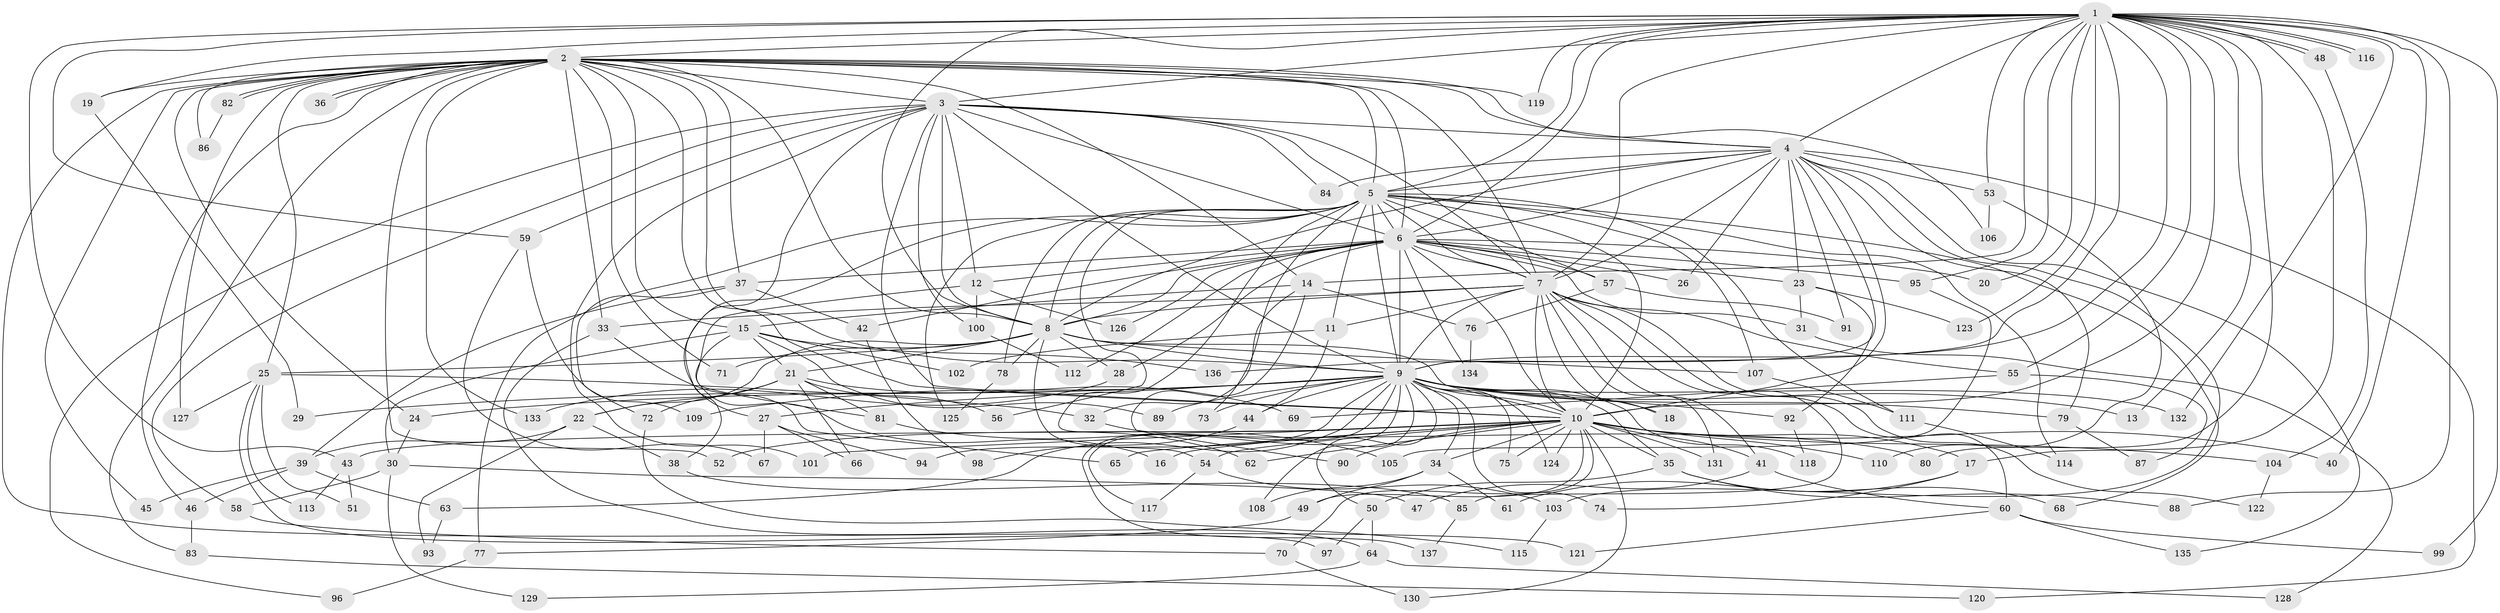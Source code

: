 // Generated by graph-tools (version 1.1) at 2025/10/02/27/25 16:10:56]
// undirected, 137 vertices, 299 edges
graph export_dot {
graph [start="1"]
  node [color=gray90,style=filled];
  1;
  2;
  3;
  4;
  5;
  6;
  7;
  8;
  9;
  10;
  11;
  12;
  13;
  14;
  15;
  16;
  17;
  18;
  19;
  20;
  21;
  22;
  23;
  24;
  25;
  26;
  27;
  28;
  29;
  30;
  31;
  32;
  33;
  34;
  35;
  36;
  37;
  38;
  39;
  40;
  41;
  42;
  43;
  44;
  45;
  46;
  47;
  48;
  49;
  50;
  51;
  52;
  53;
  54;
  55;
  56;
  57;
  58;
  59;
  60;
  61;
  62;
  63;
  64;
  65;
  66;
  67;
  68;
  69;
  70;
  71;
  72;
  73;
  74;
  75;
  76;
  77;
  78;
  79;
  80;
  81;
  82;
  83;
  84;
  85;
  86;
  87;
  88;
  89;
  90;
  91;
  92;
  93;
  94;
  95;
  96;
  97;
  98;
  99;
  100;
  101;
  102;
  103;
  104;
  105;
  106;
  107;
  108;
  109;
  110;
  111;
  112;
  113;
  114;
  115;
  116;
  117;
  118;
  119;
  120;
  121;
  122;
  123;
  124;
  125;
  126;
  127;
  128;
  129;
  130;
  131;
  132;
  133;
  134;
  135;
  136;
  137;
  1 -- 2;
  1 -- 3;
  1 -- 4;
  1 -- 5;
  1 -- 6;
  1 -- 7;
  1 -- 8;
  1 -- 9;
  1 -- 10;
  1 -- 13;
  1 -- 14;
  1 -- 17;
  1 -- 19;
  1 -- 20;
  1 -- 40;
  1 -- 43;
  1 -- 48;
  1 -- 48;
  1 -- 53;
  1 -- 55;
  1 -- 59;
  1 -- 80;
  1 -- 88;
  1 -- 95;
  1 -- 99;
  1 -- 116;
  1 -- 116;
  1 -- 119;
  1 -- 123;
  1 -- 132;
  1 -- 136;
  2 -- 3;
  2 -- 4;
  2 -- 5;
  2 -- 6;
  2 -- 7;
  2 -- 8;
  2 -- 9;
  2 -- 10;
  2 -- 14;
  2 -- 15;
  2 -- 19;
  2 -- 24;
  2 -- 25;
  2 -- 33;
  2 -- 36;
  2 -- 36;
  2 -- 37;
  2 -- 45;
  2 -- 46;
  2 -- 52;
  2 -- 71;
  2 -- 82;
  2 -- 82;
  2 -- 83;
  2 -- 86;
  2 -- 106;
  2 -- 119;
  2 -- 121;
  2 -- 127;
  2 -- 133;
  3 -- 4;
  3 -- 5;
  3 -- 6;
  3 -- 7;
  3 -- 8;
  3 -- 9;
  3 -- 10;
  3 -- 12;
  3 -- 27;
  3 -- 58;
  3 -- 59;
  3 -- 84;
  3 -- 96;
  3 -- 100;
  3 -- 101;
  4 -- 5;
  4 -- 6;
  4 -- 7;
  4 -- 8;
  4 -- 9;
  4 -- 10;
  4 -- 23;
  4 -- 26;
  4 -- 53;
  4 -- 79;
  4 -- 84;
  4 -- 91;
  4 -- 103;
  4 -- 120;
  4 -- 135;
  5 -- 6;
  5 -- 7;
  5 -- 8;
  5 -- 9;
  5 -- 10;
  5 -- 11;
  5 -- 38;
  5 -- 56;
  5 -- 57;
  5 -- 62;
  5 -- 68;
  5 -- 73;
  5 -- 77;
  5 -- 78;
  5 -- 107;
  5 -- 111;
  5 -- 114;
  5 -- 125;
  6 -- 7;
  6 -- 8;
  6 -- 9;
  6 -- 10;
  6 -- 12;
  6 -- 20;
  6 -- 23;
  6 -- 26;
  6 -- 28;
  6 -- 31;
  6 -- 37;
  6 -- 42;
  6 -- 57;
  6 -- 95;
  6 -- 112;
  6 -- 126;
  6 -- 134;
  7 -- 8;
  7 -- 9;
  7 -- 10;
  7 -- 11;
  7 -- 18;
  7 -- 33;
  7 -- 41;
  7 -- 55;
  7 -- 60;
  7 -- 85;
  7 -- 122;
  7 -- 131;
  8 -- 9;
  8 -- 10;
  8 -- 21;
  8 -- 22;
  8 -- 25;
  8 -- 28;
  8 -- 54;
  8 -- 71;
  8 -- 78;
  8 -- 107;
  9 -- 10;
  9 -- 13;
  9 -- 18;
  9 -- 24;
  9 -- 27;
  9 -- 29;
  9 -- 34;
  9 -- 35;
  9 -- 44;
  9 -- 50;
  9 -- 63;
  9 -- 73;
  9 -- 74;
  9 -- 75;
  9 -- 79;
  9 -- 89;
  9 -- 92;
  9 -- 94;
  9 -- 108;
  9 -- 109;
  9 -- 117;
  9 -- 118;
  9 -- 124;
  9 -- 132;
  9 -- 137;
  10 -- 16;
  10 -- 17;
  10 -- 34;
  10 -- 35;
  10 -- 40;
  10 -- 41;
  10 -- 43;
  10 -- 49;
  10 -- 52;
  10 -- 54;
  10 -- 62;
  10 -- 65;
  10 -- 70;
  10 -- 75;
  10 -- 90;
  10 -- 101;
  10 -- 104;
  10 -- 110;
  10 -- 124;
  10 -- 130;
  10 -- 131;
  11 -- 44;
  11 -- 102;
  12 -- 81;
  12 -- 100;
  12 -- 126;
  14 -- 15;
  14 -- 32;
  14 -- 76;
  14 -- 90;
  15 -- 16;
  15 -- 21;
  15 -- 30;
  15 -- 89;
  15 -- 102;
  15 -- 136;
  17 -- 61;
  17 -- 74;
  19 -- 29;
  21 -- 22;
  21 -- 56;
  21 -- 66;
  21 -- 69;
  21 -- 72;
  21 -- 81;
  22 -- 38;
  22 -- 39;
  22 -- 93;
  23 -- 31;
  23 -- 92;
  23 -- 123;
  24 -- 30;
  25 -- 32;
  25 -- 51;
  25 -- 97;
  25 -- 113;
  25 -- 127;
  27 -- 66;
  27 -- 67;
  27 -- 94;
  28 -- 133;
  30 -- 47;
  30 -- 58;
  30 -- 129;
  31 -- 128;
  32 -- 80;
  33 -- 64;
  33 -- 65;
  34 -- 49;
  34 -- 61;
  34 -- 108;
  35 -- 50;
  35 -- 68;
  35 -- 88;
  37 -- 39;
  37 -- 42;
  37 -- 72;
  38 -- 85;
  39 -- 45;
  39 -- 46;
  39 -- 63;
  41 -- 47;
  41 -- 60;
  42 -- 98;
  43 -- 51;
  43 -- 113;
  44 -- 98;
  46 -- 83;
  48 -- 104;
  49 -- 77;
  50 -- 64;
  50 -- 97;
  53 -- 106;
  53 -- 110;
  54 -- 103;
  54 -- 117;
  55 -- 69;
  55 -- 87;
  57 -- 76;
  57 -- 91;
  58 -- 70;
  59 -- 67;
  59 -- 109;
  60 -- 99;
  60 -- 121;
  60 -- 135;
  63 -- 93;
  64 -- 128;
  64 -- 129;
  70 -- 130;
  72 -- 115;
  76 -- 134;
  77 -- 96;
  78 -- 125;
  79 -- 87;
  81 -- 105;
  82 -- 86;
  83 -- 120;
  85 -- 137;
  92 -- 118;
  95 -- 105;
  100 -- 112;
  103 -- 115;
  104 -- 122;
  107 -- 111;
  111 -- 114;
}
